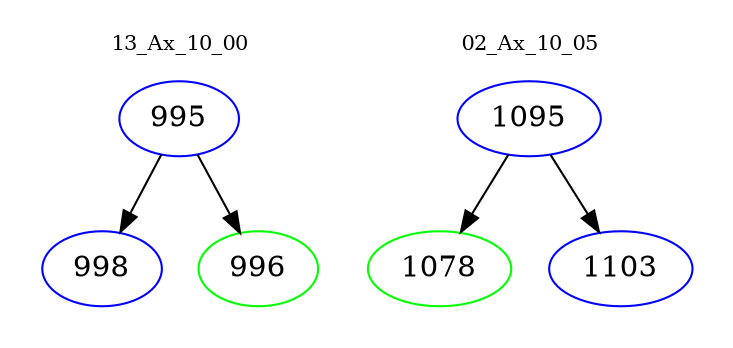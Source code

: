 digraph{
subgraph cluster_0 {
color = white
label = "13_Ax_10_00";
fontsize=10;
T0_995 [label="995", color="blue"]
T0_995 -> T0_998 [color="black"]
T0_998 [label="998", color="blue"]
T0_995 -> T0_996 [color="black"]
T0_996 [label="996", color="green"]
}
subgraph cluster_1 {
color = white
label = "02_Ax_10_05";
fontsize=10;
T1_1095 [label="1095", color="blue"]
T1_1095 -> T1_1078 [color="black"]
T1_1078 [label="1078", color="green"]
T1_1095 -> T1_1103 [color="black"]
T1_1103 [label="1103", color="blue"]
}
}
